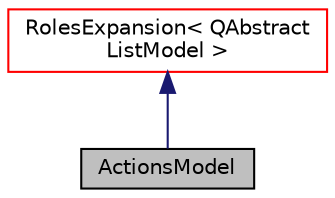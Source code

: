 digraph "ActionsModel"
{
 // LATEX_PDF_SIZE
  edge [fontname="Helvetica",fontsize="10",labelfontname="Helvetica",labelfontsize="10"];
  node [fontname="Helvetica",fontsize="10",shape=record];
  Node1 [label="ActionsModel",height=0.2,width=0.4,color="black", fillcolor="grey75", style="filled", fontcolor="black",tooltip=" "];
  Node2 -> Node1 [dir="back",color="midnightblue",fontsize="10",style="solid",fontname="Helvetica"];
  Node2 [label="RolesExpansion\< QAbstract\lListModel \>",height=0.2,width=0.4,color="red", fillcolor="white", style="filled",URL="$class_roles_expansion.html",tooltip=" "];
}
